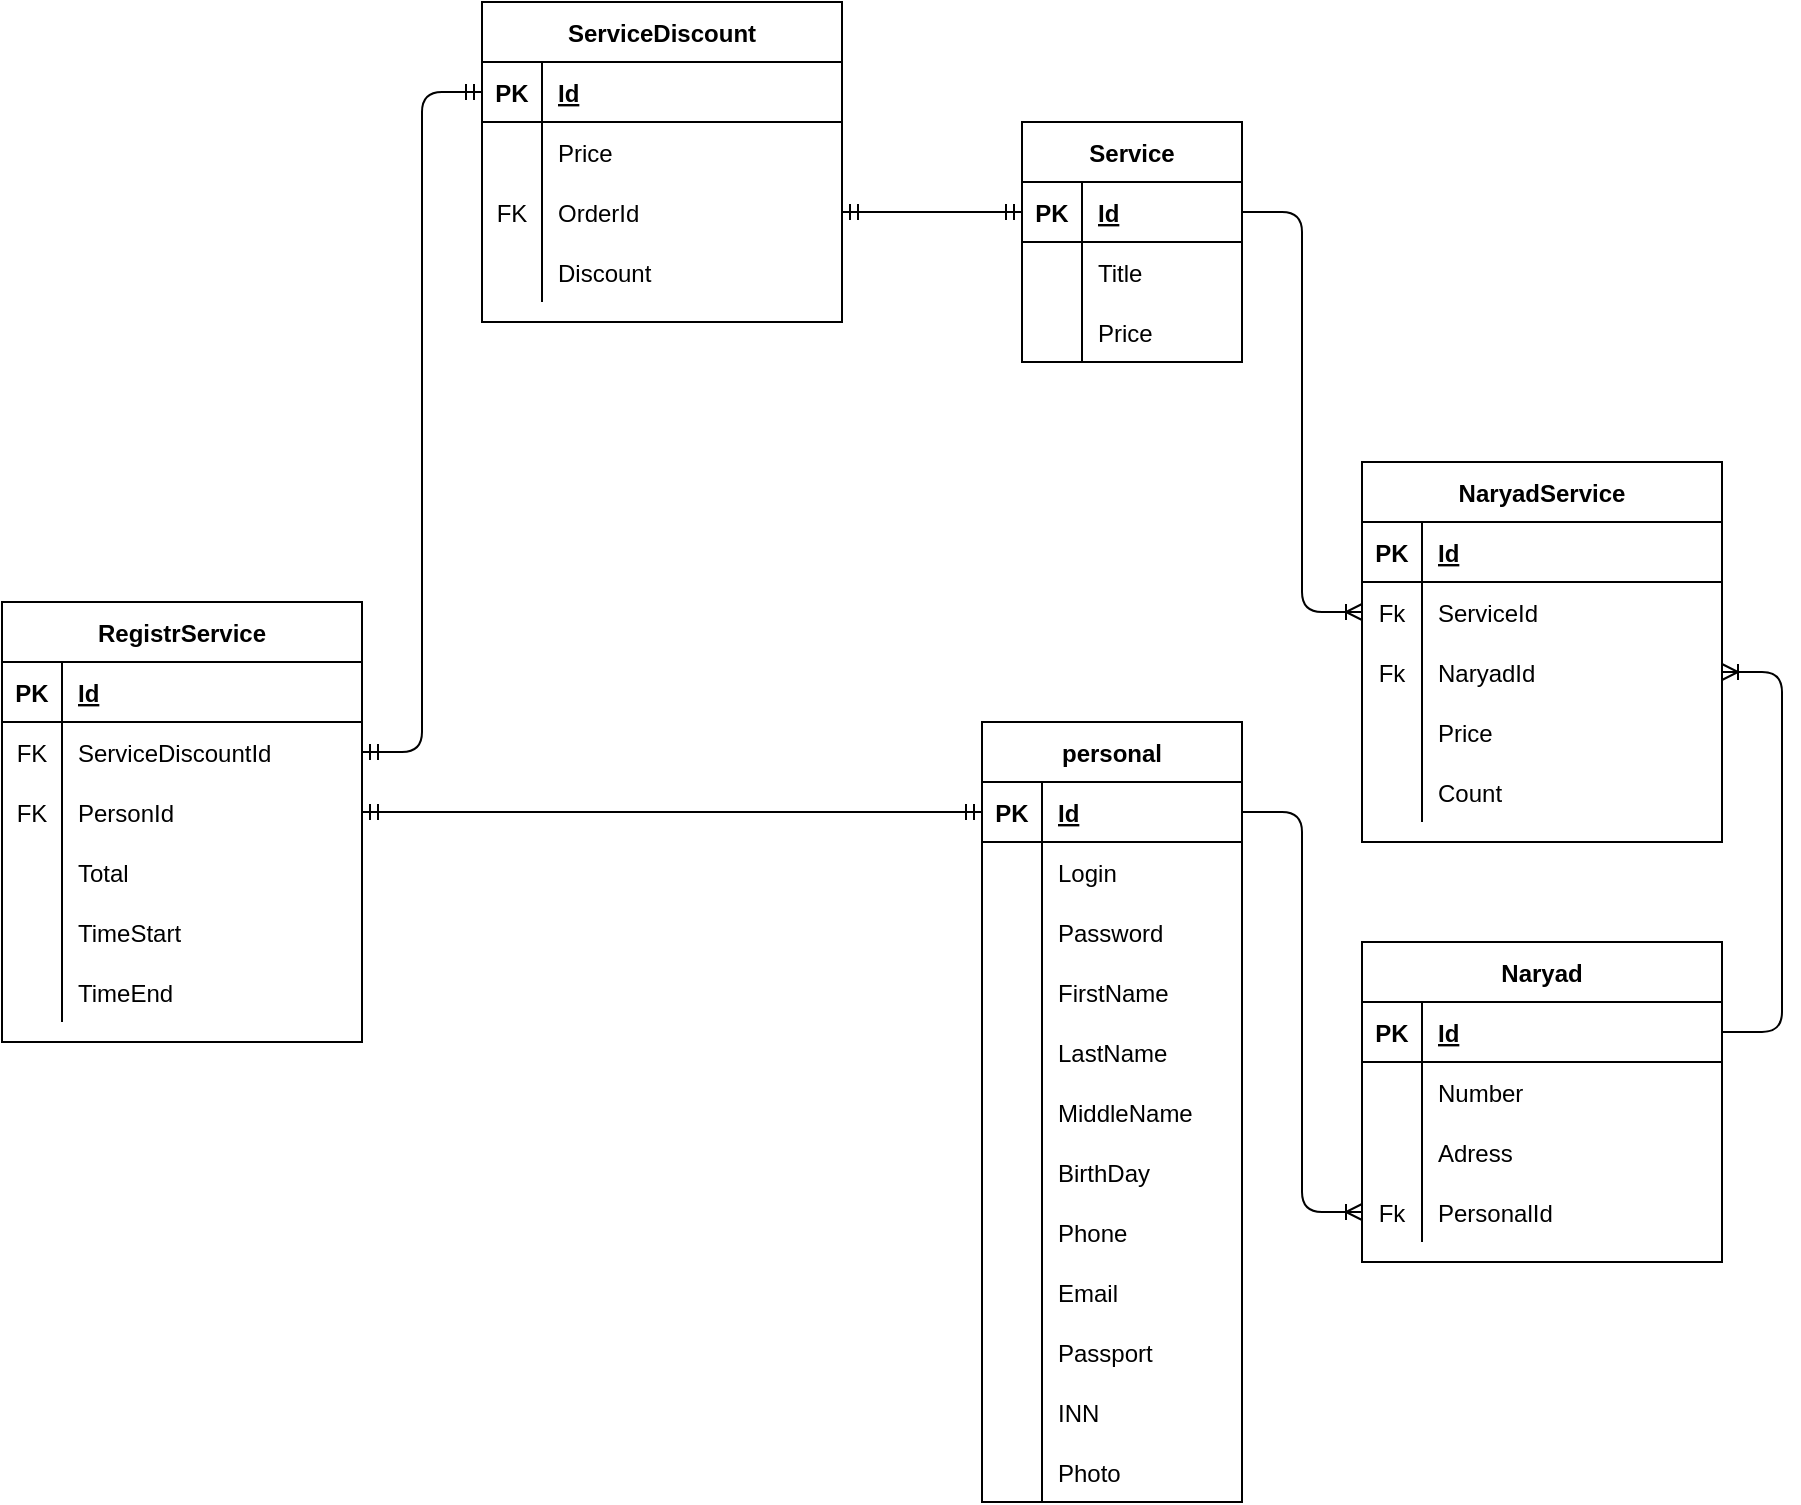 <mxfile version="14.6.3" type="device"><diagram id="MUrp9ehu5MJj7xMgWIjm" name="Page-1"><mxGraphModel dx="1468" dy="769" grid="1" gridSize="10" guides="1" tooltips="1" connect="1" arrows="1" fold="1" page="1" pageScale="1" pageWidth="1654" pageHeight="1169" math="0" shadow="0"><root><mxCell id="0"/><mxCell id="1" parent="0"/><mxCell id="fmXZlFHHBSEYGvRnzNIf-1" value="personal" style="shape=table;startSize=30;container=1;collapsible=1;childLayout=tableLayout;fixedRows=1;rowLines=0;fontStyle=1;align=center;resizeLast=1;" vertex="1" parent="1"><mxGeometry x="530" y="450" width="130" height="390.0" as="geometry"/></mxCell><mxCell id="fmXZlFHHBSEYGvRnzNIf-2" value="" style="shape=partialRectangle;collapsible=0;dropTarget=0;pointerEvents=0;fillColor=none;top=0;left=0;bottom=1;right=0;points=[[0,0.5],[1,0.5]];portConstraint=eastwest;" vertex="1" parent="fmXZlFHHBSEYGvRnzNIf-1"><mxGeometry y="30" width="130" height="30" as="geometry"/></mxCell><mxCell id="fmXZlFHHBSEYGvRnzNIf-3" value="PK" style="shape=partialRectangle;connectable=0;fillColor=none;top=0;left=0;bottom=0;right=0;fontStyle=1;overflow=hidden;" vertex="1" parent="fmXZlFHHBSEYGvRnzNIf-2"><mxGeometry width="30" height="30" as="geometry"/></mxCell><mxCell id="fmXZlFHHBSEYGvRnzNIf-4" value="Id" style="shape=partialRectangle;connectable=0;fillColor=none;top=0;left=0;bottom=0;right=0;align=left;spacingLeft=6;fontStyle=5;overflow=hidden;" vertex="1" parent="fmXZlFHHBSEYGvRnzNIf-2"><mxGeometry x="30" width="100" height="30" as="geometry"/></mxCell><mxCell id="fmXZlFHHBSEYGvRnzNIf-5" value="" style="shape=partialRectangle;collapsible=0;dropTarget=0;pointerEvents=0;fillColor=none;top=0;left=0;bottom=0;right=0;points=[[0,0.5],[1,0.5]];portConstraint=eastwest;" vertex="1" parent="fmXZlFHHBSEYGvRnzNIf-1"><mxGeometry y="60" width="130" height="30" as="geometry"/></mxCell><mxCell id="fmXZlFHHBSEYGvRnzNIf-6" value="" style="shape=partialRectangle;connectable=0;fillColor=none;top=0;left=0;bottom=0;right=0;editable=1;overflow=hidden;" vertex="1" parent="fmXZlFHHBSEYGvRnzNIf-5"><mxGeometry width="30" height="30" as="geometry"/></mxCell><mxCell id="fmXZlFHHBSEYGvRnzNIf-7" value="Login" style="shape=partialRectangle;connectable=0;fillColor=none;top=0;left=0;bottom=0;right=0;align=left;spacingLeft=6;overflow=hidden;" vertex="1" parent="fmXZlFHHBSEYGvRnzNIf-5"><mxGeometry x="30" width="100" height="30" as="geometry"/></mxCell><mxCell id="fmXZlFHHBSEYGvRnzNIf-8" value="" style="shape=partialRectangle;collapsible=0;dropTarget=0;pointerEvents=0;fillColor=none;top=0;left=0;bottom=0;right=0;points=[[0,0.5],[1,0.5]];portConstraint=eastwest;" vertex="1" parent="fmXZlFHHBSEYGvRnzNIf-1"><mxGeometry y="90" width="130" height="30" as="geometry"/></mxCell><mxCell id="fmXZlFHHBSEYGvRnzNIf-9" value="" style="shape=partialRectangle;connectable=0;fillColor=none;top=0;left=0;bottom=0;right=0;editable=1;overflow=hidden;" vertex="1" parent="fmXZlFHHBSEYGvRnzNIf-8"><mxGeometry width="30" height="30" as="geometry"/></mxCell><mxCell id="fmXZlFHHBSEYGvRnzNIf-10" value="Password" style="shape=partialRectangle;connectable=0;fillColor=none;top=0;left=0;bottom=0;right=0;align=left;spacingLeft=6;overflow=hidden;" vertex="1" parent="fmXZlFHHBSEYGvRnzNIf-8"><mxGeometry x="30" width="100" height="30" as="geometry"/></mxCell><mxCell id="fmXZlFHHBSEYGvRnzNIf-11" value="" style="shape=partialRectangle;collapsible=0;dropTarget=0;pointerEvents=0;fillColor=none;top=0;left=0;bottom=0;right=0;points=[[0,0.5],[1,0.5]];portConstraint=eastwest;" vertex="1" parent="fmXZlFHHBSEYGvRnzNIf-1"><mxGeometry y="120" width="130" height="30" as="geometry"/></mxCell><mxCell id="fmXZlFHHBSEYGvRnzNIf-12" value="" style="shape=partialRectangle;connectable=0;fillColor=none;top=0;left=0;bottom=0;right=0;editable=1;overflow=hidden;" vertex="1" parent="fmXZlFHHBSEYGvRnzNIf-11"><mxGeometry width="30" height="30" as="geometry"/></mxCell><mxCell id="fmXZlFHHBSEYGvRnzNIf-13" value="FirstName" style="shape=partialRectangle;connectable=0;fillColor=none;top=0;left=0;bottom=0;right=0;align=left;spacingLeft=6;overflow=hidden;" vertex="1" parent="fmXZlFHHBSEYGvRnzNIf-11"><mxGeometry x="30" width="100" height="30" as="geometry"/></mxCell><mxCell id="fmXZlFHHBSEYGvRnzNIf-14" value="" style="shape=partialRectangle;collapsible=0;dropTarget=0;pointerEvents=0;fillColor=none;top=0;left=0;bottom=0;right=0;points=[[0,0.5],[1,0.5]];portConstraint=eastwest;" vertex="1" parent="fmXZlFHHBSEYGvRnzNIf-1"><mxGeometry y="150" width="130" height="30" as="geometry"/></mxCell><mxCell id="fmXZlFHHBSEYGvRnzNIf-15" value="" style="shape=partialRectangle;connectable=0;fillColor=none;top=0;left=0;bottom=0;right=0;editable=1;overflow=hidden;" vertex="1" parent="fmXZlFHHBSEYGvRnzNIf-14"><mxGeometry width="30" height="30" as="geometry"/></mxCell><mxCell id="fmXZlFHHBSEYGvRnzNIf-16" value="LastName" style="shape=partialRectangle;connectable=0;fillColor=none;top=0;left=0;bottom=0;right=0;align=left;spacingLeft=6;overflow=hidden;" vertex="1" parent="fmXZlFHHBSEYGvRnzNIf-14"><mxGeometry x="30" width="100" height="30" as="geometry"/></mxCell><mxCell id="fmXZlFHHBSEYGvRnzNIf-17" value="" style="shape=partialRectangle;collapsible=0;dropTarget=0;pointerEvents=0;fillColor=none;top=0;left=0;bottom=0;right=0;points=[[0,0.5],[1,0.5]];portConstraint=eastwest;" vertex="1" parent="fmXZlFHHBSEYGvRnzNIf-1"><mxGeometry y="180" width="130" height="30" as="geometry"/></mxCell><mxCell id="fmXZlFHHBSEYGvRnzNIf-18" value="" style="shape=partialRectangle;connectable=0;fillColor=none;top=0;left=0;bottom=0;right=0;editable=1;overflow=hidden;" vertex="1" parent="fmXZlFHHBSEYGvRnzNIf-17"><mxGeometry width="30" height="30" as="geometry"/></mxCell><mxCell id="fmXZlFHHBSEYGvRnzNIf-19" value="MiddleName" style="shape=partialRectangle;connectable=0;fillColor=none;top=0;left=0;bottom=0;right=0;align=left;spacingLeft=6;overflow=hidden;" vertex="1" parent="fmXZlFHHBSEYGvRnzNIf-17"><mxGeometry x="30" width="100" height="30" as="geometry"/></mxCell><mxCell id="fmXZlFHHBSEYGvRnzNIf-20" value="" style="shape=partialRectangle;collapsible=0;dropTarget=0;pointerEvents=0;fillColor=none;top=0;left=0;bottom=0;right=0;points=[[0,0.5],[1,0.5]];portConstraint=eastwest;" vertex="1" parent="fmXZlFHHBSEYGvRnzNIf-1"><mxGeometry y="210" width="130" height="30" as="geometry"/></mxCell><mxCell id="fmXZlFHHBSEYGvRnzNIf-21" value="" style="shape=partialRectangle;connectable=0;fillColor=none;top=0;left=0;bottom=0;right=0;editable=1;overflow=hidden;" vertex="1" parent="fmXZlFHHBSEYGvRnzNIf-20"><mxGeometry width="30" height="30" as="geometry"/></mxCell><mxCell id="fmXZlFHHBSEYGvRnzNIf-22" value="BirthDay" style="shape=partialRectangle;connectable=0;fillColor=none;top=0;left=0;bottom=0;right=0;align=left;spacingLeft=6;overflow=hidden;" vertex="1" parent="fmXZlFHHBSEYGvRnzNIf-20"><mxGeometry x="30" width="100" height="30" as="geometry"/></mxCell><mxCell id="fmXZlFHHBSEYGvRnzNIf-23" value="" style="shape=partialRectangle;collapsible=0;dropTarget=0;pointerEvents=0;fillColor=none;top=0;left=0;bottom=0;right=0;points=[[0,0.5],[1,0.5]];portConstraint=eastwest;" vertex="1" parent="fmXZlFHHBSEYGvRnzNIf-1"><mxGeometry y="240" width="130" height="30" as="geometry"/></mxCell><mxCell id="fmXZlFHHBSEYGvRnzNIf-24" value="" style="shape=partialRectangle;connectable=0;fillColor=none;top=0;left=0;bottom=0;right=0;editable=1;overflow=hidden;" vertex="1" parent="fmXZlFHHBSEYGvRnzNIf-23"><mxGeometry width="30" height="30" as="geometry"/></mxCell><mxCell id="fmXZlFHHBSEYGvRnzNIf-25" value="Phone" style="shape=partialRectangle;connectable=0;fillColor=none;top=0;left=0;bottom=0;right=0;align=left;spacingLeft=6;overflow=hidden;" vertex="1" parent="fmXZlFHHBSEYGvRnzNIf-23"><mxGeometry x="30" width="100" height="30" as="geometry"/></mxCell><mxCell id="fmXZlFHHBSEYGvRnzNIf-26" value="" style="shape=partialRectangle;collapsible=0;dropTarget=0;pointerEvents=0;fillColor=none;top=0;left=0;bottom=0;right=0;points=[[0,0.5],[1,0.5]];portConstraint=eastwest;" vertex="1" parent="fmXZlFHHBSEYGvRnzNIf-1"><mxGeometry y="270" width="130" height="30" as="geometry"/></mxCell><mxCell id="fmXZlFHHBSEYGvRnzNIf-27" value="" style="shape=partialRectangle;connectable=0;fillColor=none;top=0;left=0;bottom=0;right=0;editable=1;overflow=hidden;" vertex="1" parent="fmXZlFHHBSEYGvRnzNIf-26"><mxGeometry width="30" height="30" as="geometry"/></mxCell><mxCell id="fmXZlFHHBSEYGvRnzNIf-28" value="Email" style="shape=partialRectangle;connectable=0;fillColor=none;top=0;left=0;bottom=0;right=0;align=left;spacingLeft=6;overflow=hidden;" vertex="1" parent="fmXZlFHHBSEYGvRnzNIf-26"><mxGeometry x="30" width="100" height="30" as="geometry"/></mxCell><mxCell id="fmXZlFHHBSEYGvRnzNIf-29" value="" style="shape=partialRectangle;collapsible=0;dropTarget=0;pointerEvents=0;fillColor=none;top=0;left=0;bottom=0;right=0;points=[[0,0.5],[1,0.5]];portConstraint=eastwest;" vertex="1" parent="fmXZlFHHBSEYGvRnzNIf-1"><mxGeometry y="300" width="130" height="30" as="geometry"/></mxCell><mxCell id="fmXZlFHHBSEYGvRnzNIf-30" value="" style="shape=partialRectangle;connectable=0;fillColor=none;top=0;left=0;bottom=0;right=0;editable=1;overflow=hidden;" vertex="1" parent="fmXZlFHHBSEYGvRnzNIf-29"><mxGeometry width="30" height="30" as="geometry"/></mxCell><mxCell id="fmXZlFHHBSEYGvRnzNIf-31" value="Passport" style="shape=partialRectangle;connectable=0;fillColor=none;top=0;left=0;bottom=0;right=0;align=left;spacingLeft=6;overflow=hidden;" vertex="1" parent="fmXZlFHHBSEYGvRnzNIf-29"><mxGeometry x="30" width="100" height="30" as="geometry"/></mxCell><mxCell id="fmXZlFHHBSEYGvRnzNIf-32" value="" style="shape=partialRectangle;collapsible=0;dropTarget=0;pointerEvents=0;fillColor=none;top=0;left=0;bottom=0;right=0;points=[[0,0.5],[1,0.5]];portConstraint=eastwest;" vertex="1" parent="fmXZlFHHBSEYGvRnzNIf-1"><mxGeometry y="330" width="130" height="30" as="geometry"/></mxCell><mxCell id="fmXZlFHHBSEYGvRnzNIf-33" value="" style="shape=partialRectangle;connectable=0;fillColor=none;top=0;left=0;bottom=0;right=0;editable=1;overflow=hidden;" vertex="1" parent="fmXZlFHHBSEYGvRnzNIf-32"><mxGeometry width="30" height="30" as="geometry"/></mxCell><mxCell id="fmXZlFHHBSEYGvRnzNIf-34" value="INN" style="shape=partialRectangle;connectable=0;fillColor=none;top=0;left=0;bottom=0;right=0;align=left;spacingLeft=6;overflow=hidden;" vertex="1" parent="fmXZlFHHBSEYGvRnzNIf-32"><mxGeometry x="30" width="100" height="30" as="geometry"/></mxCell><mxCell id="fmXZlFHHBSEYGvRnzNIf-148" value="" style="shape=partialRectangle;collapsible=0;dropTarget=0;pointerEvents=0;fillColor=none;top=0;left=0;bottom=0;right=0;points=[[0,0.5],[1,0.5]];portConstraint=eastwest;" vertex="1" parent="fmXZlFHHBSEYGvRnzNIf-1"><mxGeometry y="360" width="130" height="30" as="geometry"/></mxCell><mxCell id="fmXZlFHHBSEYGvRnzNIf-149" value="" style="shape=partialRectangle;connectable=0;fillColor=none;top=0;left=0;bottom=0;right=0;editable=1;overflow=hidden;" vertex="1" parent="fmXZlFHHBSEYGvRnzNIf-148"><mxGeometry width="30" height="30" as="geometry"/></mxCell><mxCell id="fmXZlFHHBSEYGvRnzNIf-150" value="Photo" style="shape=partialRectangle;connectable=0;fillColor=none;top=0;left=0;bottom=0;right=0;align=left;spacingLeft=6;overflow=hidden;" vertex="1" parent="fmXZlFHHBSEYGvRnzNIf-148"><mxGeometry x="30" width="100" height="30" as="geometry"/></mxCell><mxCell id="fmXZlFHHBSEYGvRnzNIf-41" value="Service" style="shape=table;startSize=30;container=1;collapsible=1;childLayout=tableLayout;fixedRows=1;rowLines=0;fontStyle=1;align=center;resizeLast=1;" vertex="1" parent="1"><mxGeometry x="550" y="150" width="110" height="120" as="geometry"/></mxCell><mxCell id="fmXZlFHHBSEYGvRnzNIf-42" value="" style="shape=partialRectangle;collapsible=0;dropTarget=0;pointerEvents=0;fillColor=none;top=0;left=0;bottom=1;right=0;points=[[0,0.5],[1,0.5]];portConstraint=eastwest;" vertex="1" parent="fmXZlFHHBSEYGvRnzNIf-41"><mxGeometry y="30" width="110" height="30" as="geometry"/></mxCell><mxCell id="fmXZlFHHBSEYGvRnzNIf-43" value="PK" style="shape=partialRectangle;connectable=0;fillColor=none;top=0;left=0;bottom=0;right=0;fontStyle=1;overflow=hidden;" vertex="1" parent="fmXZlFHHBSEYGvRnzNIf-42"><mxGeometry width="30" height="30" as="geometry"/></mxCell><mxCell id="fmXZlFHHBSEYGvRnzNIf-44" value="Id" style="shape=partialRectangle;connectable=0;fillColor=none;top=0;left=0;bottom=0;right=0;align=left;spacingLeft=6;fontStyle=5;overflow=hidden;" vertex="1" parent="fmXZlFHHBSEYGvRnzNIf-42"><mxGeometry x="30" width="80" height="30" as="geometry"/></mxCell><mxCell id="fmXZlFHHBSEYGvRnzNIf-45" value="" style="shape=partialRectangle;collapsible=0;dropTarget=0;pointerEvents=0;fillColor=none;top=0;left=0;bottom=0;right=0;points=[[0,0.5],[1,0.5]];portConstraint=eastwest;" vertex="1" parent="fmXZlFHHBSEYGvRnzNIf-41"><mxGeometry y="60" width="110" height="30" as="geometry"/></mxCell><mxCell id="fmXZlFHHBSEYGvRnzNIf-46" value="" style="shape=partialRectangle;connectable=0;fillColor=none;top=0;left=0;bottom=0;right=0;editable=1;overflow=hidden;" vertex="1" parent="fmXZlFHHBSEYGvRnzNIf-45"><mxGeometry width="30" height="30" as="geometry"/></mxCell><mxCell id="fmXZlFHHBSEYGvRnzNIf-47" value="Title" style="shape=partialRectangle;connectable=0;fillColor=none;top=0;left=0;bottom=0;right=0;align=left;spacingLeft=6;overflow=hidden;" vertex="1" parent="fmXZlFHHBSEYGvRnzNIf-45"><mxGeometry x="30" width="80" height="30" as="geometry"/></mxCell><mxCell id="fmXZlFHHBSEYGvRnzNIf-48" value="" style="shape=partialRectangle;collapsible=0;dropTarget=0;pointerEvents=0;fillColor=none;top=0;left=0;bottom=0;right=0;points=[[0,0.5],[1,0.5]];portConstraint=eastwest;" vertex="1" parent="fmXZlFHHBSEYGvRnzNIf-41"><mxGeometry y="90" width="110" height="30" as="geometry"/></mxCell><mxCell id="fmXZlFHHBSEYGvRnzNIf-49" value="" style="shape=partialRectangle;connectable=0;fillColor=none;top=0;left=0;bottom=0;right=0;editable=1;overflow=hidden;" vertex="1" parent="fmXZlFHHBSEYGvRnzNIf-48"><mxGeometry width="30" height="30" as="geometry"/></mxCell><mxCell id="fmXZlFHHBSEYGvRnzNIf-50" value="Price" style="shape=partialRectangle;connectable=0;fillColor=none;top=0;left=0;bottom=0;right=0;align=left;spacingLeft=6;overflow=hidden;" vertex="1" parent="fmXZlFHHBSEYGvRnzNIf-48"><mxGeometry x="30" width="80" height="30" as="geometry"/></mxCell><mxCell id="fmXZlFHHBSEYGvRnzNIf-81" value="ServiceDiscount" style="shape=table;startSize=30;container=1;collapsible=1;childLayout=tableLayout;fixedRows=1;rowLines=0;fontStyle=1;align=center;resizeLast=1;" vertex="1" parent="1"><mxGeometry x="280" y="90" width="180" height="160" as="geometry"/></mxCell><mxCell id="fmXZlFHHBSEYGvRnzNIf-82" value="" style="shape=partialRectangle;collapsible=0;dropTarget=0;pointerEvents=0;fillColor=none;top=0;left=0;bottom=1;right=0;points=[[0,0.5],[1,0.5]];portConstraint=eastwest;" vertex="1" parent="fmXZlFHHBSEYGvRnzNIf-81"><mxGeometry y="30" width="180" height="30" as="geometry"/></mxCell><mxCell id="fmXZlFHHBSEYGvRnzNIf-83" value="PK" style="shape=partialRectangle;connectable=0;fillColor=none;top=0;left=0;bottom=0;right=0;fontStyle=1;overflow=hidden;" vertex="1" parent="fmXZlFHHBSEYGvRnzNIf-82"><mxGeometry width="30" height="30" as="geometry"/></mxCell><mxCell id="fmXZlFHHBSEYGvRnzNIf-84" value="Id" style="shape=partialRectangle;connectable=0;fillColor=none;top=0;left=0;bottom=0;right=0;align=left;spacingLeft=6;fontStyle=5;overflow=hidden;" vertex="1" parent="fmXZlFHHBSEYGvRnzNIf-82"><mxGeometry x="30" width="150" height="30" as="geometry"/></mxCell><mxCell id="fmXZlFHHBSEYGvRnzNIf-85" value="" style="shape=partialRectangle;collapsible=0;dropTarget=0;pointerEvents=0;fillColor=none;top=0;left=0;bottom=0;right=0;points=[[0,0.5],[1,0.5]];portConstraint=eastwest;" vertex="1" parent="fmXZlFHHBSEYGvRnzNIf-81"><mxGeometry y="60" width="180" height="30" as="geometry"/></mxCell><mxCell id="fmXZlFHHBSEYGvRnzNIf-86" value="" style="shape=partialRectangle;connectable=0;fillColor=none;top=0;left=0;bottom=0;right=0;editable=1;overflow=hidden;" vertex="1" parent="fmXZlFHHBSEYGvRnzNIf-85"><mxGeometry width="30" height="30" as="geometry"/></mxCell><mxCell id="fmXZlFHHBSEYGvRnzNIf-87" value="Price" style="shape=partialRectangle;connectable=0;fillColor=none;top=0;left=0;bottom=0;right=0;align=left;spacingLeft=6;overflow=hidden;" vertex="1" parent="fmXZlFHHBSEYGvRnzNIf-85"><mxGeometry x="30" width="150" height="30" as="geometry"/></mxCell><mxCell id="fmXZlFHHBSEYGvRnzNIf-88" value="" style="shape=partialRectangle;collapsible=0;dropTarget=0;pointerEvents=0;fillColor=none;top=0;left=0;bottom=0;right=0;points=[[0,0.5],[1,0.5]];portConstraint=eastwest;" vertex="1" parent="fmXZlFHHBSEYGvRnzNIf-81"><mxGeometry y="90" width="180" height="30" as="geometry"/></mxCell><mxCell id="fmXZlFHHBSEYGvRnzNIf-89" value="FK" style="shape=partialRectangle;connectable=0;fillColor=none;top=0;left=0;bottom=0;right=0;editable=1;overflow=hidden;" vertex="1" parent="fmXZlFHHBSEYGvRnzNIf-88"><mxGeometry width="30" height="30" as="geometry"/></mxCell><mxCell id="fmXZlFHHBSEYGvRnzNIf-90" value="OrderId" style="shape=partialRectangle;connectable=0;fillColor=none;top=0;left=0;bottom=0;right=0;align=left;spacingLeft=6;overflow=hidden;" vertex="1" parent="fmXZlFHHBSEYGvRnzNIf-88"><mxGeometry x="30" width="150" height="30" as="geometry"/></mxCell><mxCell id="fmXZlFHHBSEYGvRnzNIf-91" value="" style="shape=partialRectangle;collapsible=0;dropTarget=0;pointerEvents=0;fillColor=none;top=0;left=0;bottom=0;right=0;points=[[0,0.5],[1,0.5]];portConstraint=eastwest;" vertex="1" parent="fmXZlFHHBSEYGvRnzNIf-81"><mxGeometry y="120" width="180" height="30" as="geometry"/></mxCell><mxCell id="fmXZlFHHBSEYGvRnzNIf-92" value="" style="shape=partialRectangle;connectable=0;fillColor=none;top=0;left=0;bottom=0;right=0;editable=1;overflow=hidden;" vertex="1" parent="fmXZlFHHBSEYGvRnzNIf-91"><mxGeometry width="30" height="30" as="geometry"/></mxCell><mxCell id="fmXZlFHHBSEYGvRnzNIf-93" value="Discount" style="shape=partialRectangle;connectable=0;fillColor=none;top=0;left=0;bottom=0;right=0;align=left;spacingLeft=6;overflow=hidden;" vertex="1" parent="fmXZlFHHBSEYGvRnzNIf-91"><mxGeometry x="30" width="150" height="30" as="geometry"/></mxCell><mxCell id="fmXZlFHHBSEYGvRnzNIf-97" value="" style="edgeStyle=entityRelationEdgeStyle;fontSize=12;html=1;endArrow=ERmandOne;startArrow=ERmandOne;" edge="1" parent="1" source="fmXZlFHHBSEYGvRnzNIf-42" target="fmXZlFHHBSEYGvRnzNIf-88"><mxGeometry width="100" height="100" relative="1" as="geometry"><mxPoint x="160" y="800" as="sourcePoint"/><mxPoint x="260" y="700" as="targetPoint"/></mxGeometry></mxCell><mxCell id="fmXZlFHHBSEYGvRnzNIf-98" value="RegistrService" style="shape=table;startSize=30;container=1;collapsible=1;childLayout=tableLayout;fixedRows=1;rowLines=0;fontStyle=1;align=center;resizeLast=1;" vertex="1" parent="1"><mxGeometry x="40" y="390" width="180" height="220" as="geometry"/></mxCell><mxCell id="fmXZlFHHBSEYGvRnzNIf-99" value="" style="shape=partialRectangle;collapsible=0;dropTarget=0;pointerEvents=0;fillColor=none;top=0;left=0;bottom=1;right=0;points=[[0,0.5],[1,0.5]];portConstraint=eastwest;" vertex="1" parent="fmXZlFHHBSEYGvRnzNIf-98"><mxGeometry y="30" width="180" height="30" as="geometry"/></mxCell><mxCell id="fmXZlFHHBSEYGvRnzNIf-100" value="PK" style="shape=partialRectangle;connectable=0;fillColor=none;top=0;left=0;bottom=0;right=0;fontStyle=1;overflow=hidden;" vertex="1" parent="fmXZlFHHBSEYGvRnzNIf-99"><mxGeometry width="30" height="30" as="geometry"/></mxCell><mxCell id="fmXZlFHHBSEYGvRnzNIf-101" value="Id" style="shape=partialRectangle;connectable=0;fillColor=none;top=0;left=0;bottom=0;right=0;align=left;spacingLeft=6;fontStyle=5;overflow=hidden;" vertex="1" parent="fmXZlFHHBSEYGvRnzNIf-99"><mxGeometry x="30" width="150" height="30" as="geometry"/></mxCell><mxCell id="fmXZlFHHBSEYGvRnzNIf-102" value="" style="shape=partialRectangle;collapsible=0;dropTarget=0;pointerEvents=0;fillColor=none;top=0;left=0;bottom=0;right=0;points=[[0,0.5],[1,0.5]];portConstraint=eastwest;" vertex="1" parent="fmXZlFHHBSEYGvRnzNIf-98"><mxGeometry y="60" width="180" height="30" as="geometry"/></mxCell><mxCell id="fmXZlFHHBSEYGvRnzNIf-103" value="FK" style="shape=partialRectangle;connectable=0;fillColor=none;top=0;left=0;bottom=0;right=0;editable=1;overflow=hidden;" vertex="1" parent="fmXZlFHHBSEYGvRnzNIf-102"><mxGeometry width="30" height="30" as="geometry"/></mxCell><mxCell id="fmXZlFHHBSEYGvRnzNIf-104" value="ServiceDiscountId" style="shape=partialRectangle;connectable=0;fillColor=none;top=0;left=0;bottom=0;right=0;align=left;spacingLeft=6;overflow=hidden;" vertex="1" parent="fmXZlFHHBSEYGvRnzNIf-102"><mxGeometry x="30" width="150" height="30" as="geometry"/></mxCell><mxCell id="fmXZlFHHBSEYGvRnzNIf-105" value="" style="shape=partialRectangle;collapsible=0;dropTarget=0;pointerEvents=0;fillColor=none;top=0;left=0;bottom=0;right=0;points=[[0,0.5],[1,0.5]];portConstraint=eastwest;" vertex="1" parent="fmXZlFHHBSEYGvRnzNIf-98"><mxGeometry y="90" width="180" height="30" as="geometry"/></mxCell><mxCell id="fmXZlFHHBSEYGvRnzNIf-106" value="FK" style="shape=partialRectangle;connectable=0;fillColor=none;top=0;left=0;bottom=0;right=0;editable=1;overflow=hidden;" vertex="1" parent="fmXZlFHHBSEYGvRnzNIf-105"><mxGeometry width="30" height="30" as="geometry"/></mxCell><mxCell id="fmXZlFHHBSEYGvRnzNIf-107" value="PersonId" style="shape=partialRectangle;connectable=0;fillColor=none;top=0;left=0;bottom=0;right=0;align=left;spacingLeft=6;overflow=hidden;" vertex="1" parent="fmXZlFHHBSEYGvRnzNIf-105"><mxGeometry x="30" width="150" height="30" as="geometry"/></mxCell><mxCell id="fmXZlFHHBSEYGvRnzNIf-108" value="" style="shape=partialRectangle;collapsible=0;dropTarget=0;pointerEvents=0;fillColor=none;top=0;left=0;bottom=0;right=0;points=[[0,0.5],[1,0.5]];portConstraint=eastwest;" vertex="1" parent="fmXZlFHHBSEYGvRnzNIf-98"><mxGeometry y="120" width="180" height="30" as="geometry"/></mxCell><mxCell id="fmXZlFHHBSEYGvRnzNIf-109" value="" style="shape=partialRectangle;connectable=0;fillColor=none;top=0;left=0;bottom=0;right=0;editable=1;overflow=hidden;" vertex="1" parent="fmXZlFHHBSEYGvRnzNIf-108"><mxGeometry width="30" height="30" as="geometry"/></mxCell><mxCell id="fmXZlFHHBSEYGvRnzNIf-110" value="Total" style="shape=partialRectangle;connectable=0;fillColor=none;top=0;left=0;bottom=0;right=0;align=left;spacingLeft=6;overflow=hidden;" vertex="1" parent="fmXZlFHHBSEYGvRnzNIf-108"><mxGeometry x="30" width="150" height="30" as="geometry"/></mxCell><mxCell id="fmXZlFHHBSEYGvRnzNIf-113" value="" style="shape=partialRectangle;collapsible=0;dropTarget=0;pointerEvents=0;fillColor=none;top=0;left=0;bottom=0;right=0;points=[[0,0.5],[1,0.5]];portConstraint=eastwest;" vertex="1" parent="fmXZlFHHBSEYGvRnzNIf-98"><mxGeometry y="150" width="180" height="30" as="geometry"/></mxCell><mxCell id="fmXZlFHHBSEYGvRnzNIf-114" value="" style="shape=partialRectangle;connectable=0;fillColor=none;top=0;left=0;bottom=0;right=0;editable=1;overflow=hidden;" vertex="1" parent="fmXZlFHHBSEYGvRnzNIf-113"><mxGeometry width="30" height="30" as="geometry"/></mxCell><mxCell id="fmXZlFHHBSEYGvRnzNIf-115" value="TimeStart" style="shape=partialRectangle;connectable=0;fillColor=none;top=0;left=0;bottom=0;right=0;align=left;spacingLeft=6;overflow=hidden;" vertex="1" parent="fmXZlFHHBSEYGvRnzNIf-113"><mxGeometry x="30" width="150" height="30" as="geometry"/></mxCell><mxCell id="fmXZlFHHBSEYGvRnzNIf-116" value="" style="shape=partialRectangle;collapsible=0;dropTarget=0;pointerEvents=0;fillColor=none;top=0;left=0;bottom=0;right=0;points=[[0,0.5],[1,0.5]];portConstraint=eastwest;" vertex="1" parent="fmXZlFHHBSEYGvRnzNIf-98"><mxGeometry y="180" width="180" height="30" as="geometry"/></mxCell><mxCell id="fmXZlFHHBSEYGvRnzNIf-117" value="" style="shape=partialRectangle;connectable=0;fillColor=none;top=0;left=0;bottom=0;right=0;editable=1;overflow=hidden;" vertex="1" parent="fmXZlFHHBSEYGvRnzNIf-116"><mxGeometry width="30" height="30" as="geometry"/></mxCell><mxCell id="fmXZlFHHBSEYGvRnzNIf-118" value="TimeEnd" style="shape=partialRectangle;connectable=0;fillColor=none;top=0;left=0;bottom=0;right=0;align=left;spacingLeft=6;overflow=hidden;" vertex="1" parent="fmXZlFHHBSEYGvRnzNIf-116"><mxGeometry x="30" width="150" height="30" as="geometry"/></mxCell><mxCell id="fmXZlFHHBSEYGvRnzNIf-111" value="" style="edgeStyle=entityRelationEdgeStyle;fontSize=12;html=1;endArrow=ERmandOne;startArrow=ERmandOne;" edge="1" parent="1" source="fmXZlFHHBSEYGvRnzNIf-102" target="fmXZlFHHBSEYGvRnzNIf-82"><mxGeometry width="100" height="100" relative="1" as="geometry"><mxPoint x="380" y="800" as="sourcePoint"/><mxPoint x="480" y="700" as="targetPoint"/></mxGeometry></mxCell><mxCell id="fmXZlFHHBSEYGvRnzNIf-112" value="" style="edgeStyle=entityRelationEdgeStyle;fontSize=12;html=1;endArrow=ERmandOne;startArrow=ERmandOne;" edge="1" parent="1" source="fmXZlFHHBSEYGvRnzNIf-105" target="fmXZlFHHBSEYGvRnzNIf-2"><mxGeometry width="100" height="100" relative="1" as="geometry"><mxPoint x="250" y="665.0" as="sourcePoint"/><mxPoint x="420" y="355" as="targetPoint"/></mxGeometry></mxCell><mxCell id="fmXZlFHHBSEYGvRnzNIf-119" value="NaryadService" style="shape=table;startSize=30;container=1;collapsible=1;childLayout=tableLayout;fixedRows=1;rowLines=0;fontStyle=1;align=center;resizeLast=1;" vertex="1" parent="1"><mxGeometry x="720" y="320" width="180" height="190" as="geometry"/></mxCell><mxCell id="fmXZlFHHBSEYGvRnzNIf-120" value="" style="shape=partialRectangle;collapsible=0;dropTarget=0;pointerEvents=0;fillColor=none;top=0;left=0;bottom=1;right=0;points=[[0,0.5],[1,0.5]];portConstraint=eastwest;" vertex="1" parent="fmXZlFHHBSEYGvRnzNIf-119"><mxGeometry y="30" width="180" height="30" as="geometry"/></mxCell><mxCell id="fmXZlFHHBSEYGvRnzNIf-121" value="PK" style="shape=partialRectangle;connectable=0;fillColor=none;top=0;left=0;bottom=0;right=0;fontStyle=1;overflow=hidden;" vertex="1" parent="fmXZlFHHBSEYGvRnzNIf-120"><mxGeometry width="30" height="30" as="geometry"/></mxCell><mxCell id="fmXZlFHHBSEYGvRnzNIf-122" value="Id" style="shape=partialRectangle;connectable=0;fillColor=none;top=0;left=0;bottom=0;right=0;align=left;spacingLeft=6;fontStyle=5;overflow=hidden;" vertex="1" parent="fmXZlFHHBSEYGvRnzNIf-120"><mxGeometry x="30" width="150" height="30" as="geometry"/></mxCell><mxCell id="fmXZlFHHBSEYGvRnzNIf-126" value="" style="shape=partialRectangle;collapsible=0;dropTarget=0;pointerEvents=0;fillColor=none;top=0;left=0;bottom=0;right=0;points=[[0,0.5],[1,0.5]];portConstraint=eastwest;" vertex="1" parent="fmXZlFHHBSEYGvRnzNIf-119"><mxGeometry y="60" width="180" height="30" as="geometry"/></mxCell><mxCell id="fmXZlFHHBSEYGvRnzNIf-127" value="Fk" style="shape=partialRectangle;connectable=0;fillColor=none;top=0;left=0;bottom=0;right=0;editable=1;overflow=hidden;" vertex="1" parent="fmXZlFHHBSEYGvRnzNIf-126"><mxGeometry width="30" height="30" as="geometry"/></mxCell><mxCell id="fmXZlFHHBSEYGvRnzNIf-128" value="ServiceId" style="shape=partialRectangle;connectable=0;fillColor=none;top=0;left=0;bottom=0;right=0;align=left;spacingLeft=6;overflow=hidden;" vertex="1" parent="fmXZlFHHBSEYGvRnzNIf-126"><mxGeometry x="30" width="150" height="30" as="geometry"/></mxCell><mxCell id="fmXZlFHHBSEYGvRnzNIf-129" value="" style="shape=partialRectangle;collapsible=0;dropTarget=0;pointerEvents=0;fillColor=none;top=0;left=0;bottom=0;right=0;points=[[0,0.5],[1,0.5]];portConstraint=eastwest;" vertex="1" parent="fmXZlFHHBSEYGvRnzNIf-119"><mxGeometry y="90" width="180" height="30" as="geometry"/></mxCell><mxCell id="fmXZlFHHBSEYGvRnzNIf-130" value="Fk" style="shape=partialRectangle;connectable=0;fillColor=none;top=0;left=0;bottom=0;right=0;editable=1;overflow=hidden;" vertex="1" parent="fmXZlFHHBSEYGvRnzNIf-129"><mxGeometry width="30" height="30" as="geometry"/></mxCell><mxCell id="fmXZlFHHBSEYGvRnzNIf-131" value="NaryadId" style="shape=partialRectangle;connectable=0;fillColor=none;top=0;left=0;bottom=0;right=0;align=left;spacingLeft=6;overflow=hidden;" vertex="1" parent="fmXZlFHHBSEYGvRnzNIf-129"><mxGeometry x="30" width="150" height="30" as="geometry"/></mxCell><mxCell id="fmXZlFHHBSEYGvRnzNIf-151" value="" style="shape=partialRectangle;collapsible=0;dropTarget=0;pointerEvents=0;fillColor=none;top=0;left=0;bottom=0;right=0;points=[[0,0.5],[1,0.5]];portConstraint=eastwest;" vertex="1" parent="fmXZlFHHBSEYGvRnzNIf-119"><mxGeometry y="120" width="180" height="30" as="geometry"/></mxCell><mxCell id="fmXZlFHHBSEYGvRnzNIf-152" value="" style="shape=partialRectangle;connectable=0;fillColor=none;top=0;left=0;bottom=0;right=0;editable=1;overflow=hidden;" vertex="1" parent="fmXZlFHHBSEYGvRnzNIf-151"><mxGeometry width="30" height="30" as="geometry"/></mxCell><mxCell id="fmXZlFHHBSEYGvRnzNIf-153" value="Price" style="shape=partialRectangle;connectable=0;fillColor=none;top=0;left=0;bottom=0;right=0;align=left;spacingLeft=6;overflow=hidden;" vertex="1" parent="fmXZlFHHBSEYGvRnzNIf-151"><mxGeometry x="30" width="150" height="30" as="geometry"/></mxCell><mxCell id="fmXZlFHHBSEYGvRnzNIf-154" value="" style="shape=partialRectangle;collapsible=0;dropTarget=0;pointerEvents=0;fillColor=none;top=0;left=0;bottom=0;right=0;points=[[0,0.5],[1,0.5]];portConstraint=eastwest;" vertex="1" parent="fmXZlFHHBSEYGvRnzNIf-119"><mxGeometry y="150" width="180" height="30" as="geometry"/></mxCell><mxCell id="fmXZlFHHBSEYGvRnzNIf-155" value="" style="shape=partialRectangle;connectable=0;fillColor=none;top=0;left=0;bottom=0;right=0;editable=1;overflow=hidden;" vertex="1" parent="fmXZlFHHBSEYGvRnzNIf-154"><mxGeometry width="30" height="30" as="geometry"/></mxCell><mxCell id="fmXZlFHHBSEYGvRnzNIf-156" value="Count" style="shape=partialRectangle;connectable=0;fillColor=none;top=0;left=0;bottom=0;right=0;align=left;spacingLeft=6;overflow=hidden;" vertex="1" parent="fmXZlFHHBSEYGvRnzNIf-154"><mxGeometry x="30" width="150" height="30" as="geometry"/></mxCell><mxCell id="fmXZlFHHBSEYGvRnzNIf-133" value="Naryad" style="shape=table;startSize=30;container=1;collapsible=1;childLayout=tableLayout;fixedRows=1;rowLines=0;fontStyle=1;align=center;resizeLast=1;" vertex="1" parent="1"><mxGeometry x="720" y="560" width="180" height="160" as="geometry"/></mxCell><mxCell id="fmXZlFHHBSEYGvRnzNIf-134" value="" style="shape=partialRectangle;collapsible=0;dropTarget=0;pointerEvents=0;fillColor=none;top=0;left=0;bottom=1;right=0;points=[[0,0.5],[1,0.5]];portConstraint=eastwest;" vertex="1" parent="fmXZlFHHBSEYGvRnzNIf-133"><mxGeometry y="30" width="180" height="30" as="geometry"/></mxCell><mxCell id="fmXZlFHHBSEYGvRnzNIf-135" value="PK" style="shape=partialRectangle;connectable=0;fillColor=none;top=0;left=0;bottom=0;right=0;fontStyle=1;overflow=hidden;" vertex="1" parent="fmXZlFHHBSEYGvRnzNIf-134"><mxGeometry width="30" height="30" as="geometry"/></mxCell><mxCell id="fmXZlFHHBSEYGvRnzNIf-136" value="Id" style="shape=partialRectangle;connectable=0;fillColor=none;top=0;left=0;bottom=0;right=0;align=left;spacingLeft=6;fontStyle=5;overflow=hidden;" vertex="1" parent="fmXZlFHHBSEYGvRnzNIf-134"><mxGeometry x="30" width="150" height="30" as="geometry"/></mxCell><mxCell id="fmXZlFHHBSEYGvRnzNIf-137" value="" style="shape=partialRectangle;collapsible=0;dropTarget=0;pointerEvents=0;fillColor=none;top=0;left=0;bottom=0;right=0;points=[[0,0.5],[1,0.5]];portConstraint=eastwest;" vertex="1" parent="fmXZlFHHBSEYGvRnzNIf-133"><mxGeometry y="60" width="180" height="30" as="geometry"/></mxCell><mxCell id="fmXZlFHHBSEYGvRnzNIf-138" value="" style="shape=partialRectangle;connectable=0;fillColor=none;top=0;left=0;bottom=0;right=0;editable=1;overflow=hidden;" vertex="1" parent="fmXZlFHHBSEYGvRnzNIf-137"><mxGeometry width="30" height="30" as="geometry"/></mxCell><mxCell id="fmXZlFHHBSEYGvRnzNIf-139" value="Number" style="shape=partialRectangle;connectable=0;fillColor=none;top=0;left=0;bottom=0;right=0;align=left;spacingLeft=6;overflow=hidden;" vertex="1" parent="fmXZlFHHBSEYGvRnzNIf-137"><mxGeometry x="30" width="150" height="30" as="geometry"/></mxCell><mxCell id="fmXZlFHHBSEYGvRnzNIf-140" value="" style="shape=partialRectangle;collapsible=0;dropTarget=0;pointerEvents=0;fillColor=none;top=0;left=0;bottom=0;right=0;points=[[0,0.5],[1,0.5]];portConstraint=eastwest;" vertex="1" parent="fmXZlFHHBSEYGvRnzNIf-133"><mxGeometry y="90" width="180" height="30" as="geometry"/></mxCell><mxCell id="fmXZlFHHBSEYGvRnzNIf-141" value="" style="shape=partialRectangle;connectable=0;fillColor=none;top=0;left=0;bottom=0;right=0;editable=1;overflow=hidden;" vertex="1" parent="fmXZlFHHBSEYGvRnzNIf-140"><mxGeometry width="30" height="30" as="geometry"/></mxCell><mxCell id="fmXZlFHHBSEYGvRnzNIf-142" value="Adress" style="shape=partialRectangle;connectable=0;fillColor=none;top=0;left=0;bottom=0;right=0;align=left;spacingLeft=6;overflow=hidden;" vertex="1" parent="fmXZlFHHBSEYGvRnzNIf-140"><mxGeometry x="30" width="150" height="30" as="geometry"/></mxCell><mxCell id="fmXZlFHHBSEYGvRnzNIf-143" value="" style="shape=partialRectangle;collapsible=0;dropTarget=0;pointerEvents=0;fillColor=none;top=0;left=0;bottom=0;right=0;points=[[0,0.5],[1,0.5]];portConstraint=eastwest;" vertex="1" parent="fmXZlFHHBSEYGvRnzNIf-133"><mxGeometry y="120" width="180" height="30" as="geometry"/></mxCell><mxCell id="fmXZlFHHBSEYGvRnzNIf-144" value="Fk" style="shape=partialRectangle;connectable=0;fillColor=none;top=0;left=0;bottom=0;right=0;editable=1;overflow=hidden;" vertex="1" parent="fmXZlFHHBSEYGvRnzNIf-143"><mxGeometry width="30" height="30" as="geometry"/></mxCell><mxCell id="fmXZlFHHBSEYGvRnzNIf-145" value="PersonalId" style="shape=partialRectangle;connectable=0;fillColor=none;top=0;left=0;bottom=0;right=0;align=left;spacingLeft=6;overflow=hidden;" vertex="1" parent="fmXZlFHHBSEYGvRnzNIf-143"><mxGeometry x="30" width="150" height="30" as="geometry"/></mxCell><mxCell id="fmXZlFHHBSEYGvRnzNIf-157" value="" style="edgeStyle=entityRelationEdgeStyle;fontSize=12;html=1;endArrow=ERoneToMany;" edge="1" parent="1" source="fmXZlFHHBSEYGvRnzNIf-42" target="fmXZlFHHBSEYGvRnzNIf-126"><mxGeometry width="100" height="100" relative="1" as="geometry"><mxPoint x="840" y="220" as="sourcePoint"/><mxPoint x="480" y="330" as="targetPoint"/></mxGeometry></mxCell><mxCell id="fmXZlFHHBSEYGvRnzNIf-158" value="" style="edgeStyle=entityRelationEdgeStyle;fontSize=12;html=1;endArrow=ERoneToMany;entryX=0;entryY=0.5;entryDx=0;entryDy=0;exitX=1;exitY=0.5;exitDx=0;exitDy=0;" edge="1" parent="1" source="fmXZlFHHBSEYGvRnzNIf-2" target="fmXZlFHHBSEYGvRnzNIf-143"><mxGeometry width="100" height="100" relative="1" as="geometry"><mxPoint x="700" y="510" as="sourcePoint"/><mxPoint x="620" y="390" as="targetPoint"/></mxGeometry></mxCell><mxCell id="fmXZlFHHBSEYGvRnzNIf-159" value="" style="edgeStyle=entityRelationEdgeStyle;fontSize=12;html=1;endArrow=ERoneToMany;exitX=1;exitY=0.5;exitDx=0;exitDy=0;entryX=1;entryY=0.5;entryDx=0;entryDy=0;" edge="1" parent="1" source="fmXZlFHHBSEYGvRnzNIf-134" target="fmXZlFHHBSEYGvRnzNIf-129"><mxGeometry width="100" height="100" relative="1" as="geometry"><mxPoint x="950" y="420" as="sourcePoint"/><mxPoint x="990" y="610" as="targetPoint"/></mxGeometry></mxCell></root></mxGraphModel></diagram></mxfile>